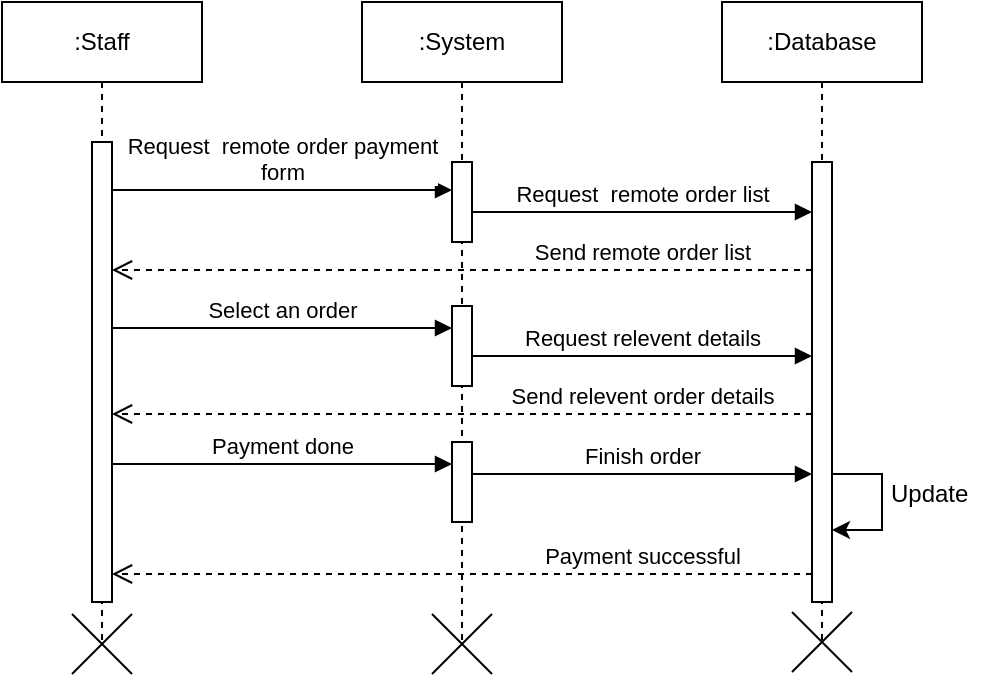 <mxfile version="22.0.0" type="device">
  <diagram name="Page-1" id="2YBvvXClWsGukQMizWep">
    <mxGraphModel dx="587" dy="304" grid="1" gridSize="10" guides="1" tooltips="1" connect="1" arrows="1" fold="1" page="1" pageScale="1" pageWidth="850" pageHeight="1100" math="0" shadow="0">
      <root>
        <mxCell id="0" />
        <mxCell id="1" parent="0" />
        <mxCell id="aM9ryv3xv72pqoxQDRHE-1" value=":Staff" style="shape=umlLifeline;perimeter=lifelinePerimeter;whiteSpace=wrap;html=1;container=0;dropTarget=0;collapsible=0;recursiveResize=0;outlineConnect=0;portConstraint=eastwest;newEdgeStyle={&quot;edgeStyle&quot;:&quot;elbowEdgeStyle&quot;,&quot;elbow&quot;:&quot;vertical&quot;,&quot;curved&quot;:0,&quot;rounded&quot;:0};" parent="1" vertex="1">
          <mxGeometry x="40" y="40" width="100" height="320" as="geometry" />
        </mxCell>
        <mxCell id="aM9ryv3xv72pqoxQDRHE-2" value="" style="html=1;points=[];perimeter=orthogonalPerimeter;outlineConnect=0;targetShapes=umlLifeline;portConstraint=eastwest;newEdgeStyle={&quot;edgeStyle&quot;:&quot;elbowEdgeStyle&quot;,&quot;elbow&quot;:&quot;vertical&quot;,&quot;curved&quot;:0,&quot;rounded&quot;:0};" parent="aM9ryv3xv72pqoxQDRHE-1" vertex="1">
          <mxGeometry x="45" y="70" width="10" height="230" as="geometry" />
        </mxCell>
        <mxCell id="aM9ryv3xv72pqoxQDRHE-5" value=":System" style="shape=umlLifeline;perimeter=lifelinePerimeter;whiteSpace=wrap;html=1;container=0;dropTarget=0;collapsible=0;recursiveResize=0;outlineConnect=0;portConstraint=eastwest;newEdgeStyle={&quot;edgeStyle&quot;:&quot;elbowEdgeStyle&quot;,&quot;elbow&quot;:&quot;vertical&quot;,&quot;curved&quot;:0,&quot;rounded&quot;:0};" parent="1" vertex="1">
          <mxGeometry x="220" y="40" width="100" height="320" as="geometry" />
        </mxCell>
        <mxCell id="aM9ryv3xv72pqoxQDRHE-6" value="" style="html=1;points=[];perimeter=orthogonalPerimeter;outlineConnect=0;targetShapes=umlLifeline;portConstraint=eastwest;newEdgeStyle={&quot;edgeStyle&quot;:&quot;elbowEdgeStyle&quot;,&quot;elbow&quot;:&quot;vertical&quot;,&quot;curved&quot;:0,&quot;rounded&quot;:0};" parent="aM9ryv3xv72pqoxQDRHE-5" vertex="1">
          <mxGeometry x="45" y="80" width="10" height="40" as="geometry" />
        </mxCell>
        <mxCell id="7eTL8Ozy7uYN0tiLTYTF-12" value="" style="html=1;points=[];perimeter=orthogonalPerimeter;outlineConnect=0;targetShapes=umlLifeline;portConstraint=eastwest;newEdgeStyle={&quot;edgeStyle&quot;:&quot;elbowEdgeStyle&quot;,&quot;elbow&quot;:&quot;vertical&quot;,&quot;curved&quot;:0,&quot;rounded&quot;:0};" vertex="1" parent="aM9ryv3xv72pqoxQDRHE-5">
          <mxGeometry x="45" y="220" width="10" height="40" as="geometry" />
        </mxCell>
        <mxCell id="aM9ryv3xv72pqoxQDRHE-7" value="Request&amp;nbsp; remote order payment&lt;br&gt;form" style="html=1;verticalAlign=bottom;endArrow=block;edgeStyle=elbowEdgeStyle;elbow=horizontal;curved=0;rounded=0;" parent="1" edge="1">
          <mxGeometry relative="1" as="geometry">
            <mxPoint x="95" y="134" as="sourcePoint" />
            <Array as="points">
              <mxPoint x="180" y="134" />
            </Array>
            <mxPoint x="265" y="134" as="targetPoint" />
          </mxGeometry>
        </mxCell>
        <mxCell id="7eTL8Ozy7uYN0tiLTYTF-1" value=":Database" style="shape=umlLifeline;perimeter=lifelinePerimeter;whiteSpace=wrap;html=1;container=0;dropTarget=0;collapsible=0;recursiveResize=0;outlineConnect=0;portConstraint=eastwest;newEdgeStyle={&quot;edgeStyle&quot;:&quot;elbowEdgeStyle&quot;,&quot;elbow&quot;:&quot;vertical&quot;,&quot;curved&quot;:0,&quot;rounded&quot;:0};" vertex="1" parent="1">
          <mxGeometry x="400" y="40" width="100" height="320" as="geometry" />
        </mxCell>
        <mxCell id="7eTL8Ozy7uYN0tiLTYTF-2" value="" style="html=1;points=[];perimeter=orthogonalPerimeter;outlineConnect=0;targetShapes=umlLifeline;portConstraint=eastwest;newEdgeStyle={&quot;edgeStyle&quot;:&quot;elbowEdgeStyle&quot;,&quot;elbow&quot;:&quot;vertical&quot;,&quot;curved&quot;:0,&quot;rounded&quot;:0};" vertex="1" parent="7eTL8Ozy7uYN0tiLTYTF-1">
          <mxGeometry x="45" y="80" width="10" height="220" as="geometry" />
        </mxCell>
        <mxCell id="7eTL8Ozy7uYN0tiLTYTF-4" value="Request&amp;nbsp; remote order list" style="html=1;verticalAlign=bottom;endArrow=block;edgeStyle=elbowEdgeStyle;elbow=horizontal;curved=0;rounded=0;" edge="1" parent="1">
          <mxGeometry relative="1" as="geometry">
            <mxPoint x="275" y="145" as="sourcePoint" />
            <Array as="points">
              <mxPoint x="360" y="145" />
            </Array>
            <mxPoint x="445" y="145" as="targetPoint" />
          </mxGeometry>
        </mxCell>
        <mxCell id="7eTL8Ozy7uYN0tiLTYTF-5" value="Send remote order list" style="html=1;verticalAlign=bottom;endArrow=open;dashed=1;endSize=8;edgeStyle=elbowEdgeStyle;elbow=vertical;curved=0;rounded=0;" edge="1" parent="1">
          <mxGeometry x="-0.514" relative="1" as="geometry">
            <mxPoint x="95" y="174" as="targetPoint" />
            <Array as="points">
              <mxPoint x="370" y="174" />
            </Array>
            <mxPoint x="445" y="174" as="sourcePoint" />
            <mxPoint as="offset" />
          </mxGeometry>
        </mxCell>
        <mxCell id="7eTL8Ozy7uYN0tiLTYTF-7" value="" style="html=1;points=[];perimeter=orthogonalPerimeter;outlineConnect=0;targetShapes=umlLifeline;portConstraint=eastwest;newEdgeStyle={&quot;edgeStyle&quot;:&quot;elbowEdgeStyle&quot;,&quot;elbow&quot;:&quot;vertical&quot;,&quot;curved&quot;:0,&quot;rounded&quot;:0};" vertex="1" parent="1">
          <mxGeometry x="265" y="192" width="10" height="40" as="geometry" />
        </mxCell>
        <mxCell id="7eTL8Ozy7uYN0tiLTYTF-8" value="Select an order" style="html=1;verticalAlign=bottom;endArrow=block;edgeStyle=elbowEdgeStyle;elbow=horizontal;curved=0;rounded=0;" edge="1" parent="1">
          <mxGeometry relative="1" as="geometry">
            <mxPoint x="95" y="203" as="sourcePoint" />
            <Array as="points">
              <mxPoint x="180" y="203" />
            </Array>
            <mxPoint x="265" y="203" as="targetPoint" />
          </mxGeometry>
        </mxCell>
        <mxCell id="7eTL8Ozy7uYN0tiLTYTF-9" value="Request relevent details" style="html=1;verticalAlign=bottom;endArrow=block;edgeStyle=elbowEdgeStyle;elbow=horizontal;curved=0;rounded=0;" edge="1" parent="1">
          <mxGeometry relative="1" as="geometry">
            <mxPoint x="275" y="217" as="sourcePoint" />
            <Array as="points">
              <mxPoint x="360" y="217" />
            </Array>
            <mxPoint x="445" y="217" as="targetPoint" />
          </mxGeometry>
        </mxCell>
        <mxCell id="7eTL8Ozy7uYN0tiLTYTF-11" value="Send relevent order details" style="html=1;verticalAlign=bottom;endArrow=open;dashed=1;endSize=8;edgeStyle=elbowEdgeStyle;elbow=vertical;curved=0;rounded=0;" edge="1" parent="1" source="7eTL8Ozy7uYN0tiLTYTF-2">
          <mxGeometry x="-0.514" relative="1" as="geometry">
            <mxPoint x="95" y="246" as="targetPoint" />
            <Array as="points">
              <mxPoint x="190" y="246" />
            </Array>
            <mxPoint x="270" y="246" as="sourcePoint" />
            <mxPoint as="offset" />
          </mxGeometry>
        </mxCell>
        <mxCell id="7eTL8Ozy7uYN0tiLTYTF-13" value="Payment done" style="html=1;verticalAlign=bottom;endArrow=block;edgeStyle=elbowEdgeStyle;elbow=horizontal;curved=0;rounded=0;" edge="1" parent="1">
          <mxGeometry relative="1" as="geometry">
            <mxPoint x="95" y="271" as="sourcePoint" />
            <Array as="points">
              <mxPoint x="180" y="271" />
            </Array>
            <mxPoint x="265" y="271" as="targetPoint" />
          </mxGeometry>
        </mxCell>
        <mxCell id="7eTL8Ozy7uYN0tiLTYTF-14" value="Finish order" style="html=1;verticalAlign=bottom;endArrow=block;edgeStyle=elbowEdgeStyle;elbow=horizontal;curved=0;rounded=0;" edge="1" parent="1">
          <mxGeometry relative="1" as="geometry">
            <mxPoint x="275" y="276" as="sourcePoint" />
            <Array as="points">
              <mxPoint x="360" y="276" />
            </Array>
            <mxPoint x="445" y="276" as="targetPoint" />
          </mxGeometry>
        </mxCell>
        <mxCell id="7eTL8Ozy7uYN0tiLTYTF-15" value="" style="endArrow=classic;html=1;rounded=0;" edge="1" parent="1">
          <mxGeometry width="50" height="50" relative="1" as="geometry">
            <mxPoint x="455" y="276" as="sourcePoint" />
            <mxPoint x="455" y="304" as="targetPoint" />
            <Array as="points">
              <mxPoint x="480" y="276" />
              <mxPoint x="480" y="304" />
            </Array>
          </mxGeometry>
        </mxCell>
        <mxCell id="7eTL8Ozy7uYN0tiLTYTF-16" value="Update&amp;nbsp;" style="text;html=1;align=center;verticalAlign=middle;resizable=0;points=[];autosize=1;strokeColor=none;fillColor=none;" vertex="1" parent="1">
          <mxGeometry x="470" y="271" width="70" height="30" as="geometry" />
        </mxCell>
        <mxCell id="7eTL8Ozy7uYN0tiLTYTF-17" value="Payment successful" style="html=1;verticalAlign=bottom;endArrow=open;dashed=1;endSize=8;edgeStyle=elbowEdgeStyle;elbow=vertical;curved=0;rounded=0;" edge="1" parent="1">
          <mxGeometry x="-0.514" relative="1" as="geometry">
            <mxPoint x="95" y="326" as="targetPoint" />
            <Array as="points">
              <mxPoint x="190" y="326" />
            </Array>
            <mxPoint x="445" y="326" as="sourcePoint" />
            <mxPoint as="offset" />
          </mxGeometry>
        </mxCell>
        <mxCell id="7eTL8Ozy7uYN0tiLTYTF-18" value="" style="shape=umlDestroy;whiteSpace=wrap;html=1;strokeWidth=1;targetShapes=umlLifeline;" vertex="1" parent="1">
          <mxGeometry x="75" y="346" width="30" height="30" as="geometry" />
        </mxCell>
        <mxCell id="7eTL8Ozy7uYN0tiLTYTF-19" value="" style="shape=umlDestroy;whiteSpace=wrap;html=1;strokeWidth=1;targetShapes=umlLifeline;" vertex="1" parent="1">
          <mxGeometry x="255" y="346" width="30" height="30" as="geometry" />
        </mxCell>
        <mxCell id="7eTL8Ozy7uYN0tiLTYTF-20" value="" style="shape=umlDestroy;whiteSpace=wrap;html=1;strokeWidth=1;targetShapes=umlLifeline;" vertex="1" parent="1">
          <mxGeometry x="435" y="345" width="30" height="30" as="geometry" />
        </mxCell>
      </root>
    </mxGraphModel>
  </diagram>
</mxfile>

